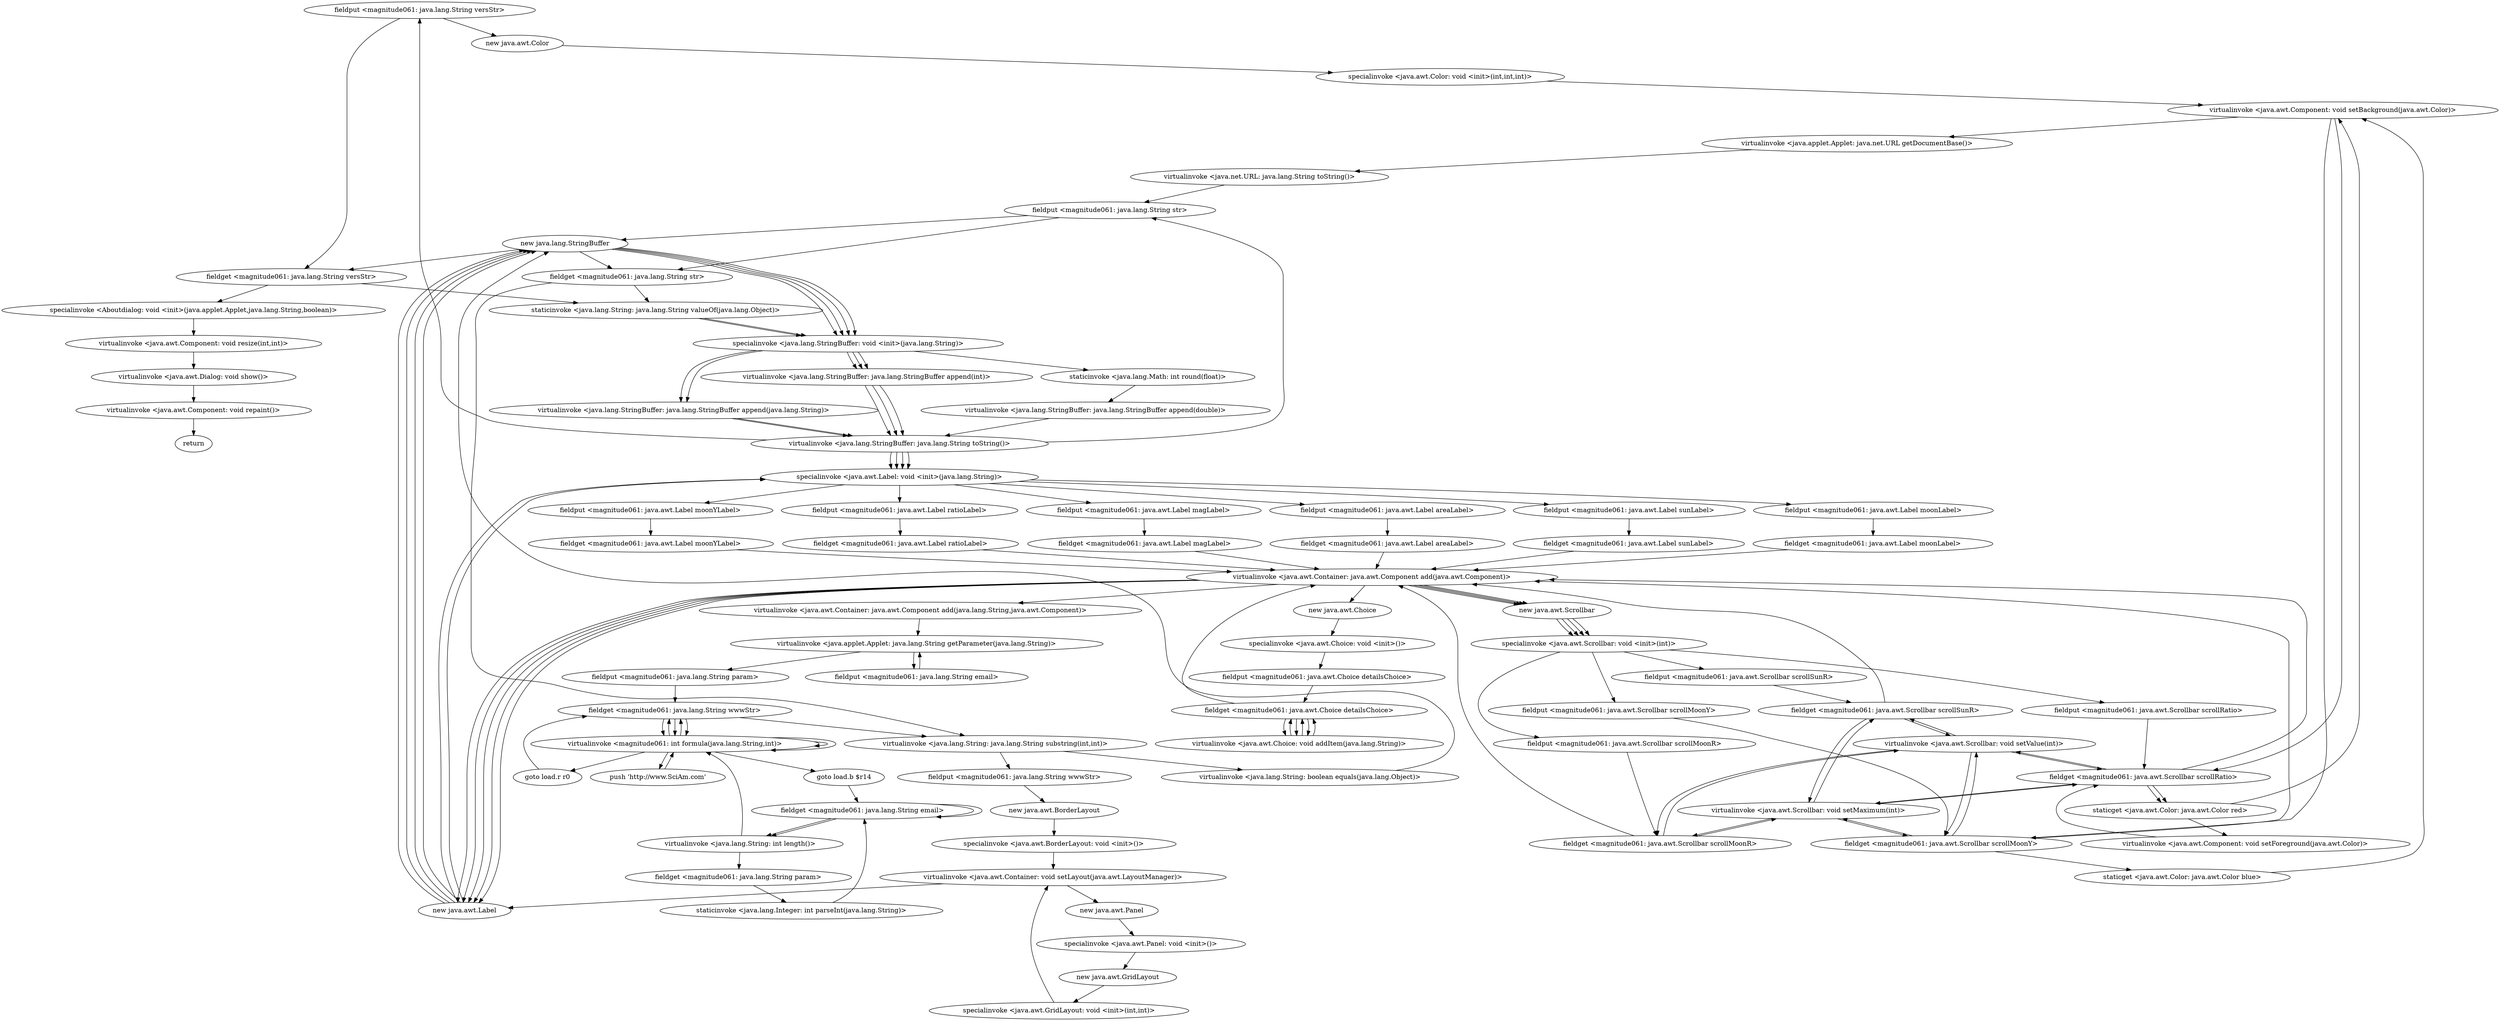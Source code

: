 digraph "" {
"fieldput <magnitude061: java.lang.String versStr>";
 "fieldput <magnitude061: java.lang.String versStr>"->"new java.awt.Color";
 "new java.awt.Color"->"specialinvoke <java.awt.Color: void <init>(int,int,int)>";
 "specialinvoke <java.awt.Color: void <init>(int,int,int)>"->"virtualinvoke <java.awt.Component: void setBackground(java.awt.Color)>";
 "virtualinvoke <java.awt.Component: void setBackground(java.awt.Color)>"->"virtualinvoke <java.applet.Applet: java.net.URL getDocumentBase()>";
 "virtualinvoke <java.applet.Applet: java.net.URL getDocumentBase()>"->"virtualinvoke <java.net.URL: java.lang.String toString()>";
 "virtualinvoke <java.net.URL: java.lang.String toString()>"->"fieldput <magnitude061: java.lang.String str>";
 "fieldput <magnitude061: java.lang.String str>"->"new java.lang.StringBuffer";
 "new java.lang.StringBuffer"->"fieldget <magnitude061: java.lang.String str>";
 "fieldget <magnitude061: java.lang.String str>"->"staticinvoke <java.lang.String: java.lang.String valueOf(java.lang.Object)>";
 "staticinvoke <java.lang.String: java.lang.String valueOf(java.lang.Object)>"->"specialinvoke <java.lang.StringBuffer: void <init>(java.lang.String)>";
 "specialinvoke <java.lang.StringBuffer: void <init>(java.lang.String)>"->"virtualinvoke <java.lang.StringBuffer: java.lang.StringBuffer append(java.lang.String)>";
 "virtualinvoke <java.lang.StringBuffer: java.lang.StringBuffer append(java.lang.String)>"->"virtualinvoke <java.lang.StringBuffer: java.lang.String toString()>";
 "virtualinvoke <java.lang.StringBuffer: java.lang.String toString()>"->"fieldput <magnitude061: java.lang.String str>";
 "fieldput <magnitude061: java.lang.String str>"->"fieldget <magnitude061: java.lang.String str>";
 "fieldget <magnitude061: java.lang.String str>"->"virtualinvoke <java.lang.String: java.lang.String substring(int,int)>";
 "virtualinvoke <java.lang.String: java.lang.String substring(int,int)>"->"fieldput <magnitude061: java.lang.String wwwStr>";
 "fieldput <magnitude061: java.lang.String wwwStr>"->"new java.awt.BorderLayout";
 "new java.awt.BorderLayout"->"specialinvoke <java.awt.BorderLayout: void <init>()>";
 "specialinvoke <java.awt.BorderLayout: void <init>()>"->"virtualinvoke <java.awt.Container: void setLayout(java.awt.LayoutManager)>";
 "virtualinvoke <java.awt.Container: void setLayout(java.awt.LayoutManager)>"->"new java.awt.Panel";
 "new java.awt.Panel"->"specialinvoke <java.awt.Panel: void <init>()>";
 "specialinvoke <java.awt.Panel: void <init>()>"->"new java.awt.GridLayout";
 "new java.awt.GridLayout"->"specialinvoke <java.awt.GridLayout: void <init>(int,int)>";
 "specialinvoke <java.awt.GridLayout: void <init>(int,int)>"->"virtualinvoke <java.awt.Container: void setLayout(java.awt.LayoutManager)>";
 "virtualinvoke <java.awt.Container: void setLayout(java.awt.LayoutManager)>"->"new java.awt.Label";
 "new java.awt.Label"->"new java.lang.StringBuffer";
 "new java.lang.StringBuffer"->"specialinvoke <java.lang.StringBuffer: void <init>(java.lang.String)>";
 "specialinvoke <java.lang.StringBuffer: void <init>(java.lang.String)>"->"virtualinvoke <java.lang.StringBuffer: java.lang.StringBuffer append(int)>";
 "virtualinvoke <java.lang.StringBuffer: java.lang.StringBuffer append(int)>"->"virtualinvoke <java.lang.StringBuffer: java.lang.String toString()>";
 "virtualinvoke <java.lang.StringBuffer: java.lang.String toString()>"->"specialinvoke <java.awt.Label: void <init>(java.lang.String)>";
 "specialinvoke <java.awt.Label: void <init>(java.lang.String)>"->"fieldput <magnitude061: java.awt.Label sunLabel>";
 "fieldput <magnitude061: java.awt.Label sunLabel>"->"fieldget <magnitude061: java.awt.Label sunLabel>";
 "fieldget <magnitude061: java.awt.Label sunLabel>"->"virtualinvoke <java.awt.Container: java.awt.Component add(java.awt.Component)>";
 "virtualinvoke <java.awt.Container: java.awt.Component add(java.awt.Component)>"->"new java.awt.Scrollbar";
 "new java.awt.Scrollbar"->"specialinvoke <java.awt.Scrollbar: void <init>(int)>";
 "specialinvoke <java.awt.Scrollbar: void <init>(int)>"->"fieldput <magnitude061: java.awt.Scrollbar scrollSunR>";
 "fieldput <magnitude061: java.awt.Scrollbar scrollSunR>"->"fieldget <magnitude061: java.awt.Scrollbar scrollSunR>";
 "fieldget <magnitude061: java.awt.Scrollbar scrollSunR>"->"virtualinvoke <java.awt.Scrollbar: void setMaximum(int)>";
 "virtualinvoke <java.awt.Scrollbar: void setMaximum(int)>"->"fieldget <magnitude061: java.awt.Scrollbar scrollSunR>";
 "fieldget <magnitude061: java.awt.Scrollbar scrollSunR>"->"virtualinvoke <java.awt.Scrollbar: void setValue(int)>";
 "virtualinvoke <java.awt.Scrollbar: void setValue(int)>"->"fieldget <magnitude061: java.awt.Scrollbar scrollSunR>";
 "fieldget <magnitude061: java.awt.Scrollbar scrollSunR>"->"virtualinvoke <java.awt.Container: java.awt.Component add(java.awt.Component)>";
 "virtualinvoke <java.awt.Container: java.awt.Component add(java.awt.Component)>"->"new java.awt.Label";
 "new java.awt.Label"->"new java.lang.StringBuffer";
 "new java.lang.StringBuffer"->"specialinvoke <java.lang.StringBuffer: void <init>(java.lang.String)>";
 "specialinvoke <java.lang.StringBuffer: void <init>(java.lang.String)>"->"virtualinvoke <java.lang.StringBuffer: java.lang.StringBuffer append(int)>";
 "virtualinvoke <java.lang.StringBuffer: java.lang.StringBuffer append(int)>"->"virtualinvoke <java.lang.StringBuffer: java.lang.String toString()>";
 "virtualinvoke <java.lang.StringBuffer: java.lang.String toString()>"->"specialinvoke <java.awt.Label: void <init>(java.lang.String)>";
 "specialinvoke <java.awt.Label: void <init>(java.lang.String)>"->"fieldput <magnitude061: java.awt.Label moonLabel>";
 "fieldput <magnitude061: java.awt.Label moonLabel>"->"fieldget <magnitude061: java.awt.Label moonLabel>";
 "fieldget <magnitude061: java.awt.Label moonLabel>"->"virtualinvoke <java.awt.Container: java.awt.Component add(java.awt.Component)>";
 "virtualinvoke <java.awt.Container: java.awt.Component add(java.awt.Component)>"->"new java.awt.Scrollbar";
 "new java.awt.Scrollbar"->"specialinvoke <java.awt.Scrollbar: void <init>(int)>";
 "specialinvoke <java.awt.Scrollbar: void <init>(int)>"->"fieldput <magnitude061: java.awt.Scrollbar scrollMoonR>";
 "fieldput <magnitude061: java.awt.Scrollbar scrollMoonR>"->"fieldget <magnitude061: java.awt.Scrollbar scrollMoonR>";
 "fieldget <magnitude061: java.awt.Scrollbar scrollMoonR>"->"virtualinvoke <java.awt.Scrollbar: void setMaximum(int)>";
 "virtualinvoke <java.awt.Scrollbar: void setMaximum(int)>"->"fieldget <magnitude061: java.awt.Scrollbar scrollMoonR>";
 "fieldget <magnitude061: java.awt.Scrollbar scrollMoonR>"->"virtualinvoke <java.awt.Scrollbar: void setValue(int)>";
 "virtualinvoke <java.awt.Scrollbar: void setValue(int)>"->"fieldget <magnitude061: java.awt.Scrollbar scrollMoonR>";
 "fieldget <magnitude061: java.awt.Scrollbar scrollMoonR>"->"virtualinvoke <java.awt.Container: java.awt.Component add(java.awt.Component)>";
 "virtualinvoke <java.awt.Container: java.awt.Component add(java.awt.Component)>"->"new java.awt.Label";
 "new java.awt.Label"->"new java.lang.StringBuffer";
 "new java.lang.StringBuffer"->"specialinvoke <java.lang.StringBuffer: void <init>(java.lang.String)>";
 "specialinvoke <java.lang.StringBuffer: void <init>(java.lang.String)>"->"virtualinvoke <java.lang.StringBuffer: java.lang.StringBuffer append(int)>";
 "virtualinvoke <java.lang.StringBuffer: java.lang.StringBuffer append(int)>"->"virtualinvoke <java.lang.StringBuffer: java.lang.String toString()>";
 "virtualinvoke <java.lang.StringBuffer: java.lang.String toString()>"->"specialinvoke <java.awt.Label: void <init>(java.lang.String)>";
 "specialinvoke <java.awt.Label: void <init>(java.lang.String)>"->"fieldput <magnitude061: java.awt.Label moonYLabel>";
 "fieldput <magnitude061: java.awt.Label moonYLabel>"->"fieldget <magnitude061: java.awt.Label moonYLabel>";
 "fieldget <magnitude061: java.awt.Label moonYLabel>"->"virtualinvoke <java.awt.Container: java.awt.Component add(java.awt.Component)>";
 "virtualinvoke <java.awt.Container: java.awt.Component add(java.awt.Component)>"->"new java.awt.Scrollbar";
 "new java.awt.Scrollbar"->"specialinvoke <java.awt.Scrollbar: void <init>(int)>";
 "specialinvoke <java.awt.Scrollbar: void <init>(int)>"->"fieldput <magnitude061: java.awt.Scrollbar scrollMoonY>";
 "fieldput <magnitude061: java.awt.Scrollbar scrollMoonY>"->"fieldget <magnitude061: java.awt.Scrollbar scrollMoonY>";
 "fieldget <magnitude061: java.awt.Scrollbar scrollMoonY>"->"staticget <java.awt.Color: java.awt.Color blue>";
 "staticget <java.awt.Color: java.awt.Color blue>"->"virtualinvoke <java.awt.Component: void setBackground(java.awt.Color)>";
 "virtualinvoke <java.awt.Component: void setBackground(java.awt.Color)>"->"fieldget <magnitude061: java.awt.Scrollbar scrollMoonY>";
 "fieldget <magnitude061: java.awt.Scrollbar scrollMoonY>"->"virtualinvoke <java.awt.Scrollbar: void setMaximum(int)>";
 "virtualinvoke <java.awt.Scrollbar: void setMaximum(int)>"->"fieldget <magnitude061: java.awt.Scrollbar scrollMoonY>";
 "fieldget <magnitude061: java.awt.Scrollbar scrollMoonY>"->"virtualinvoke <java.awt.Scrollbar: void setValue(int)>";
 "virtualinvoke <java.awt.Scrollbar: void setValue(int)>"->"fieldget <magnitude061: java.awt.Scrollbar scrollMoonY>";
 "fieldget <magnitude061: java.awt.Scrollbar scrollMoonY>"->"virtualinvoke <java.awt.Container: java.awt.Component add(java.awt.Component)>";
 "virtualinvoke <java.awt.Container: java.awt.Component add(java.awt.Component)>"->"new java.awt.Label";
 "new java.awt.Label"->"new java.lang.StringBuffer";
 "new java.lang.StringBuffer"->"specialinvoke <java.lang.StringBuffer: void <init>(java.lang.String)>";
 "specialinvoke <java.lang.StringBuffer: void <init>(java.lang.String)>"->"staticinvoke <java.lang.Math: int round(float)>";
 "staticinvoke <java.lang.Math: int round(float)>"->"virtualinvoke <java.lang.StringBuffer: java.lang.StringBuffer append(double)>";
 "virtualinvoke <java.lang.StringBuffer: java.lang.StringBuffer append(double)>"->"virtualinvoke <java.lang.StringBuffer: java.lang.String toString()>";
 "virtualinvoke <java.lang.StringBuffer: java.lang.String toString()>"->"specialinvoke <java.awt.Label: void <init>(java.lang.String)>";
 "specialinvoke <java.awt.Label: void <init>(java.lang.String)>"->"fieldput <magnitude061: java.awt.Label ratioLabel>";
 "fieldput <magnitude061: java.awt.Label ratioLabel>"->"fieldget <magnitude061: java.awt.Label ratioLabel>";
 "fieldget <magnitude061: java.awt.Label ratioLabel>"->"virtualinvoke <java.awt.Container: java.awt.Component add(java.awt.Component)>";
 "virtualinvoke <java.awt.Container: java.awt.Component add(java.awt.Component)>"->"new java.awt.Scrollbar";
 "new java.awt.Scrollbar"->"specialinvoke <java.awt.Scrollbar: void <init>(int)>";
 "specialinvoke <java.awt.Scrollbar: void <init>(int)>"->"fieldput <magnitude061: java.awt.Scrollbar scrollRatio>";
 "fieldput <magnitude061: java.awt.Scrollbar scrollRatio>"->"fieldget <magnitude061: java.awt.Scrollbar scrollRatio>";
 "fieldget <magnitude061: java.awt.Scrollbar scrollRatio>"->"virtualinvoke <java.awt.Scrollbar: void setMaximum(int)>";
 "virtualinvoke <java.awt.Scrollbar: void setMaximum(int)>"->"fieldget <magnitude061: java.awt.Scrollbar scrollRatio>";
 "fieldget <magnitude061: java.awt.Scrollbar scrollRatio>"->"virtualinvoke <java.awt.Scrollbar: void setValue(int)>";
 "virtualinvoke <java.awt.Scrollbar: void setValue(int)>"->"fieldget <magnitude061: java.awt.Scrollbar scrollRatio>";
 "fieldget <magnitude061: java.awt.Scrollbar scrollRatio>"->"staticget <java.awt.Color: java.awt.Color red>";
 "staticget <java.awt.Color: java.awt.Color red>"->"virtualinvoke <java.awt.Component: void setBackground(java.awt.Color)>";
 "virtualinvoke <java.awt.Component: void setBackground(java.awt.Color)>"->"fieldget <magnitude061: java.awt.Scrollbar scrollRatio>";
 "fieldget <magnitude061: java.awt.Scrollbar scrollRatio>"->"staticget <java.awt.Color: java.awt.Color red>";
 "staticget <java.awt.Color: java.awt.Color red>"->"virtualinvoke <java.awt.Component: void setForeground(java.awt.Color)>";
 "virtualinvoke <java.awt.Component: void setForeground(java.awt.Color)>"->"fieldget <magnitude061: java.awt.Scrollbar scrollRatio>";
 "fieldget <magnitude061: java.awt.Scrollbar scrollRatio>"->"virtualinvoke <java.awt.Container: java.awt.Component add(java.awt.Component)>";
 "virtualinvoke <java.awt.Container: java.awt.Component add(java.awt.Component)>"->"new java.awt.Label";
 "new java.awt.Label"->"specialinvoke <java.awt.Label: void <init>(java.lang.String)>";
 "specialinvoke <java.awt.Label: void <init>(java.lang.String)>"->"fieldput <magnitude061: java.awt.Label magLabel>";
 "fieldput <magnitude061: java.awt.Label magLabel>"->"fieldget <magnitude061: java.awt.Label magLabel>";
 "fieldget <magnitude061: java.awt.Label magLabel>"->"virtualinvoke <java.awt.Container: java.awt.Component add(java.awt.Component)>";
 "virtualinvoke <java.awt.Container: java.awt.Component add(java.awt.Component)>"->"new java.awt.Choice";
 "new java.awt.Choice"->"specialinvoke <java.awt.Choice: void <init>()>";
 "specialinvoke <java.awt.Choice: void <init>()>"->"fieldput <magnitude061: java.awt.Choice detailsChoice>";
 "fieldput <magnitude061: java.awt.Choice detailsChoice>"->"fieldget <magnitude061: java.awt.Choice detailsChoice>";
 "fieldget <magnitude061: java.awt.Choice detailsChoice>"->"virtualinvoke <java.awt.Choice: void addItem(java.lang.String)>";
 "virtualinvoke <java.awt.Choice: void addItem(java.lang.String)>"->"fieldget <magnitude061: java.awt.Choice detailsChoice>";
 "fieldget <magnitude061: java.awt.Choice detailsChoice>"->"virtualinvoke <java.awt.Choice: void addItem(java.lang.String)>";
 "virtualinvoke <java.awt.Choice: void addItem(java.lang.String)>"->"fieldget <magnitude061: java.awt.Choice detailsChoice>";
 "fieldget <magnitude061: java.awt.Choice detailsChoice>"->"virtualinvoke <java.awt.Choice: void addItem(java.lang.String)>";
 "virtualinvoke <java.awt.Choice: void addItem(java.lang.String)>"->"fieldget <magnitude061: java.awt.Choice detailsChoice>";
 "fieldget <magnitude061: java.awt.Choice detailsChoice>"->"virtualinvoke <java.awt.Container: java.awt.Component add(java.awt.Component)>";
 "virtualinvoke <java.awt.Container: java.awt.Component add(java.awt.Component)>"->"new java.awt.Label";
 "new java.awt.Label"->"specialinvoke <java.awt.Label: void <init>(java.lang.String)>";
 "specialinvoke <java.awt.Label: void <init>(java.lang.String)>"->"fieldput <magnitude061: java.awt.Label areaLabel>";
 "fieldput <magnitude061: java.awt.Label areaLabel>"->"fieldget <magnitude061: java.awt.Label areaLabel>";
 "fieldget <magnitude061: java.awt.Label areaLabel>"->"virtualinvoke <java.awt.Container: java.awt.Component add(java.awt.Component)>";
 "virtualinvoke <java.awt.Container: java.awt.Component add(java.awt.Component)>"->"virtualinvoke <java.awt.Container: java.awt.Component add(java.lang.String,java.awt.Component)>";
 "virtualinvoke <java.awt.Container: java.awt.Component add(java.lang.String,java.awt.Component)>"->"virtualinvoke <java.applet.Applet: java.lang.String getParameter(java.lang.String)>";
 "virtualinvoke <java.applet.Applet: java.lang.String getParameter(java.lang.String)>"->"fieldput <magnitude061: java.lang.String email>";
 "fieldput <magnitude061: java.lang.String email>"->"virtualinvoke <java.applet.Applet: java.lang.String getParameter(java.lang.String)>";
 "virtualinvoke <java.applet.Applet: java.lang.String getParameter(java.lang.String)>"->"fieldput <magnitude061: java.lang.String param>";
 "fieldput <magnitude061: java.lang.String param>"->"fieldget <magnitude061: java.lang.String wwwStr>";
 "fieldget <magnitude061: java.lang.String wwwStr>"->"virtualinvoke <magnitude061: int formula(java.lang.String,int)>";
 "virtualinvoke <magnitude061: int formula(java.lang.String,int)>"->"virtualinvoke <magnitude061: int formula(java.lang.String,int)>";
 "virtualinvoke <magnitude061: int formula(java.lang.String,int)>"->"fieldget <magnitude061: java.lang.String wwwStr>";
 "fieldget <magnitude061: java.lang.String wwwStr>"->"virtualinvoke <magnitude061: int formula(java.lang.String,int)>";
 "virtualinvoke <magnitude061: int formula(java.lang.String,int)>"->"virtualinvoke <magnitude061: int formula(java.lang.String,int)>";
 "virtualinvoke <magnitude061: int formula(java.lang.String,int)>"->"fieldget <magnitude061: java.lang.String wwwStr>";
 "fieldget <magnitude061: java.lang.String wwwStr>"->"virtualinvoke <magnitude061: int formula(java.lang.String,int)>";
 "virtualinvoke <magnitude061: int formula(java.lang.String,int)>"->"push 'http://www.SciAm.com'";
 "push 'http://www.SciAm.com'"->"virtualinvoke <magnitude061: int formula(java.lang.String,int)>";
 "virtualinvoke <magnitude061: int formula(java.lang.String,int)>"->"goto load.b $r14";
 "goto load.b $r14"->"fieldget <magnitude061: java.lang.String email>";
 "fieldget <magnitude061: java.lang.String email>"->"virtualinvoke <java.lang.String: int length()>";
 "virtualinvoke <java.lang.String: int length()>"->"fieldget <magnitude061: java.lang.String param>";
 "fieldget <magnitude061: java.lang.String param>"->"staticinvoke <java.lang.Integer: int parseInt(java.lang.String)>";
 "staticinvoke <java.lang.Integer: int parseInt(java.lang.String)>"->"fieldget <magnitude061: java.lang.String email>";
 "fieldget <magnitude061: java.lang.String email>"->"fieldget <magnitude061: java.lang.String email>";
 "fieldget <magnitude061: java.lang.String email>"->"virtualinvoke <java.lang.String: int length()>";
 "virtualinvoke <java.lang.String: int length()>"->"virtualinvoke <magnitude061: int formula(java.lang.String,int)>";
 "virtualinvoke <magnitude061: int formula(java.lang.String,int)>"->"goto load.r r0";
 "goto load.r r0"->"fieldget <magnitude061: java.lang.String wwwStr>";
 "fieldget <magnitude061: java.lang.String wwwStr>"->"virtualinvoke <java.lang.String: java.lang.String substring(int,int)>";
 "virtualinvoke <java.lang.String: java.lang.String substring(int,int)>"->"virtualinvoke <java.lang.String: boolean equals(java.lang.Object)>";
 "virtualinvoke <java.lang.String: boolean equals(java.lang.Object)>"->"new java.lang.StringBuffer";
 "new java.lang.StringBuffer"->"fieldget <magnitude061: java.lang.String versStr>";
 "fieldget <magnitude061: java.lang.String versStr>"->"staticinvoke <java.lang.String: java.lang.String valueOf(java.lang.Object)>";
 "staticinvoke <java.lang.String: java.lang.String valueOf(java.lang.Object)>"->"specialinvoke <java.lang.StringBuffer: void <init>(java.lang.String)>";
 "specialinvoke <java.lang.StringBuffer: void <init>(java.lang.String)>"->"virtualinvoke <java.lang.StringBuffer: java.lang.StringBuffer append(java.lang.String)>";
 "virtualinvoke <java.lang.StringBuffer: java.lang.StringBuffer append(java.lang.String)>"->"virtualinvoke <java.lang.StringBuffer: java.lang.String toString()>";
 "virtualinvoke <java.lang.StringBuffer: java.lang.String toString()>"->"fieldput <magnitude061: java.lang.String versStr>";
 "fieldput <magnitude061: java.lang.String versStr>"->"fieldget <magnitude061: java.lang.String versStr>";
 "fieldget <magnitude061: java.lang.String versStr>"->"specialinvoke <Aboutdialog: void <init>(java.applet.Applet,java.lang.String,boolean)>";
 "specialinvoke <Aboutdialog: void <init>(java.applet.Applet,java.lang.String,boolean)>"->"virtualinvoke <java.awt.Component: void resize(int,int)>";
 "virtualinvoke <java.awt.Component: void resize(int,int)>"->"virtualinvoke <java.awt.Dialog: void show()>";
 "virtualinvoke <java.awt.Dialog: void show()>"->"virtualinvoke <java.awt.Component: void repaint()>";
 "virtualinvoke <java.awt.Component: void repaint()>"->"return";
}
